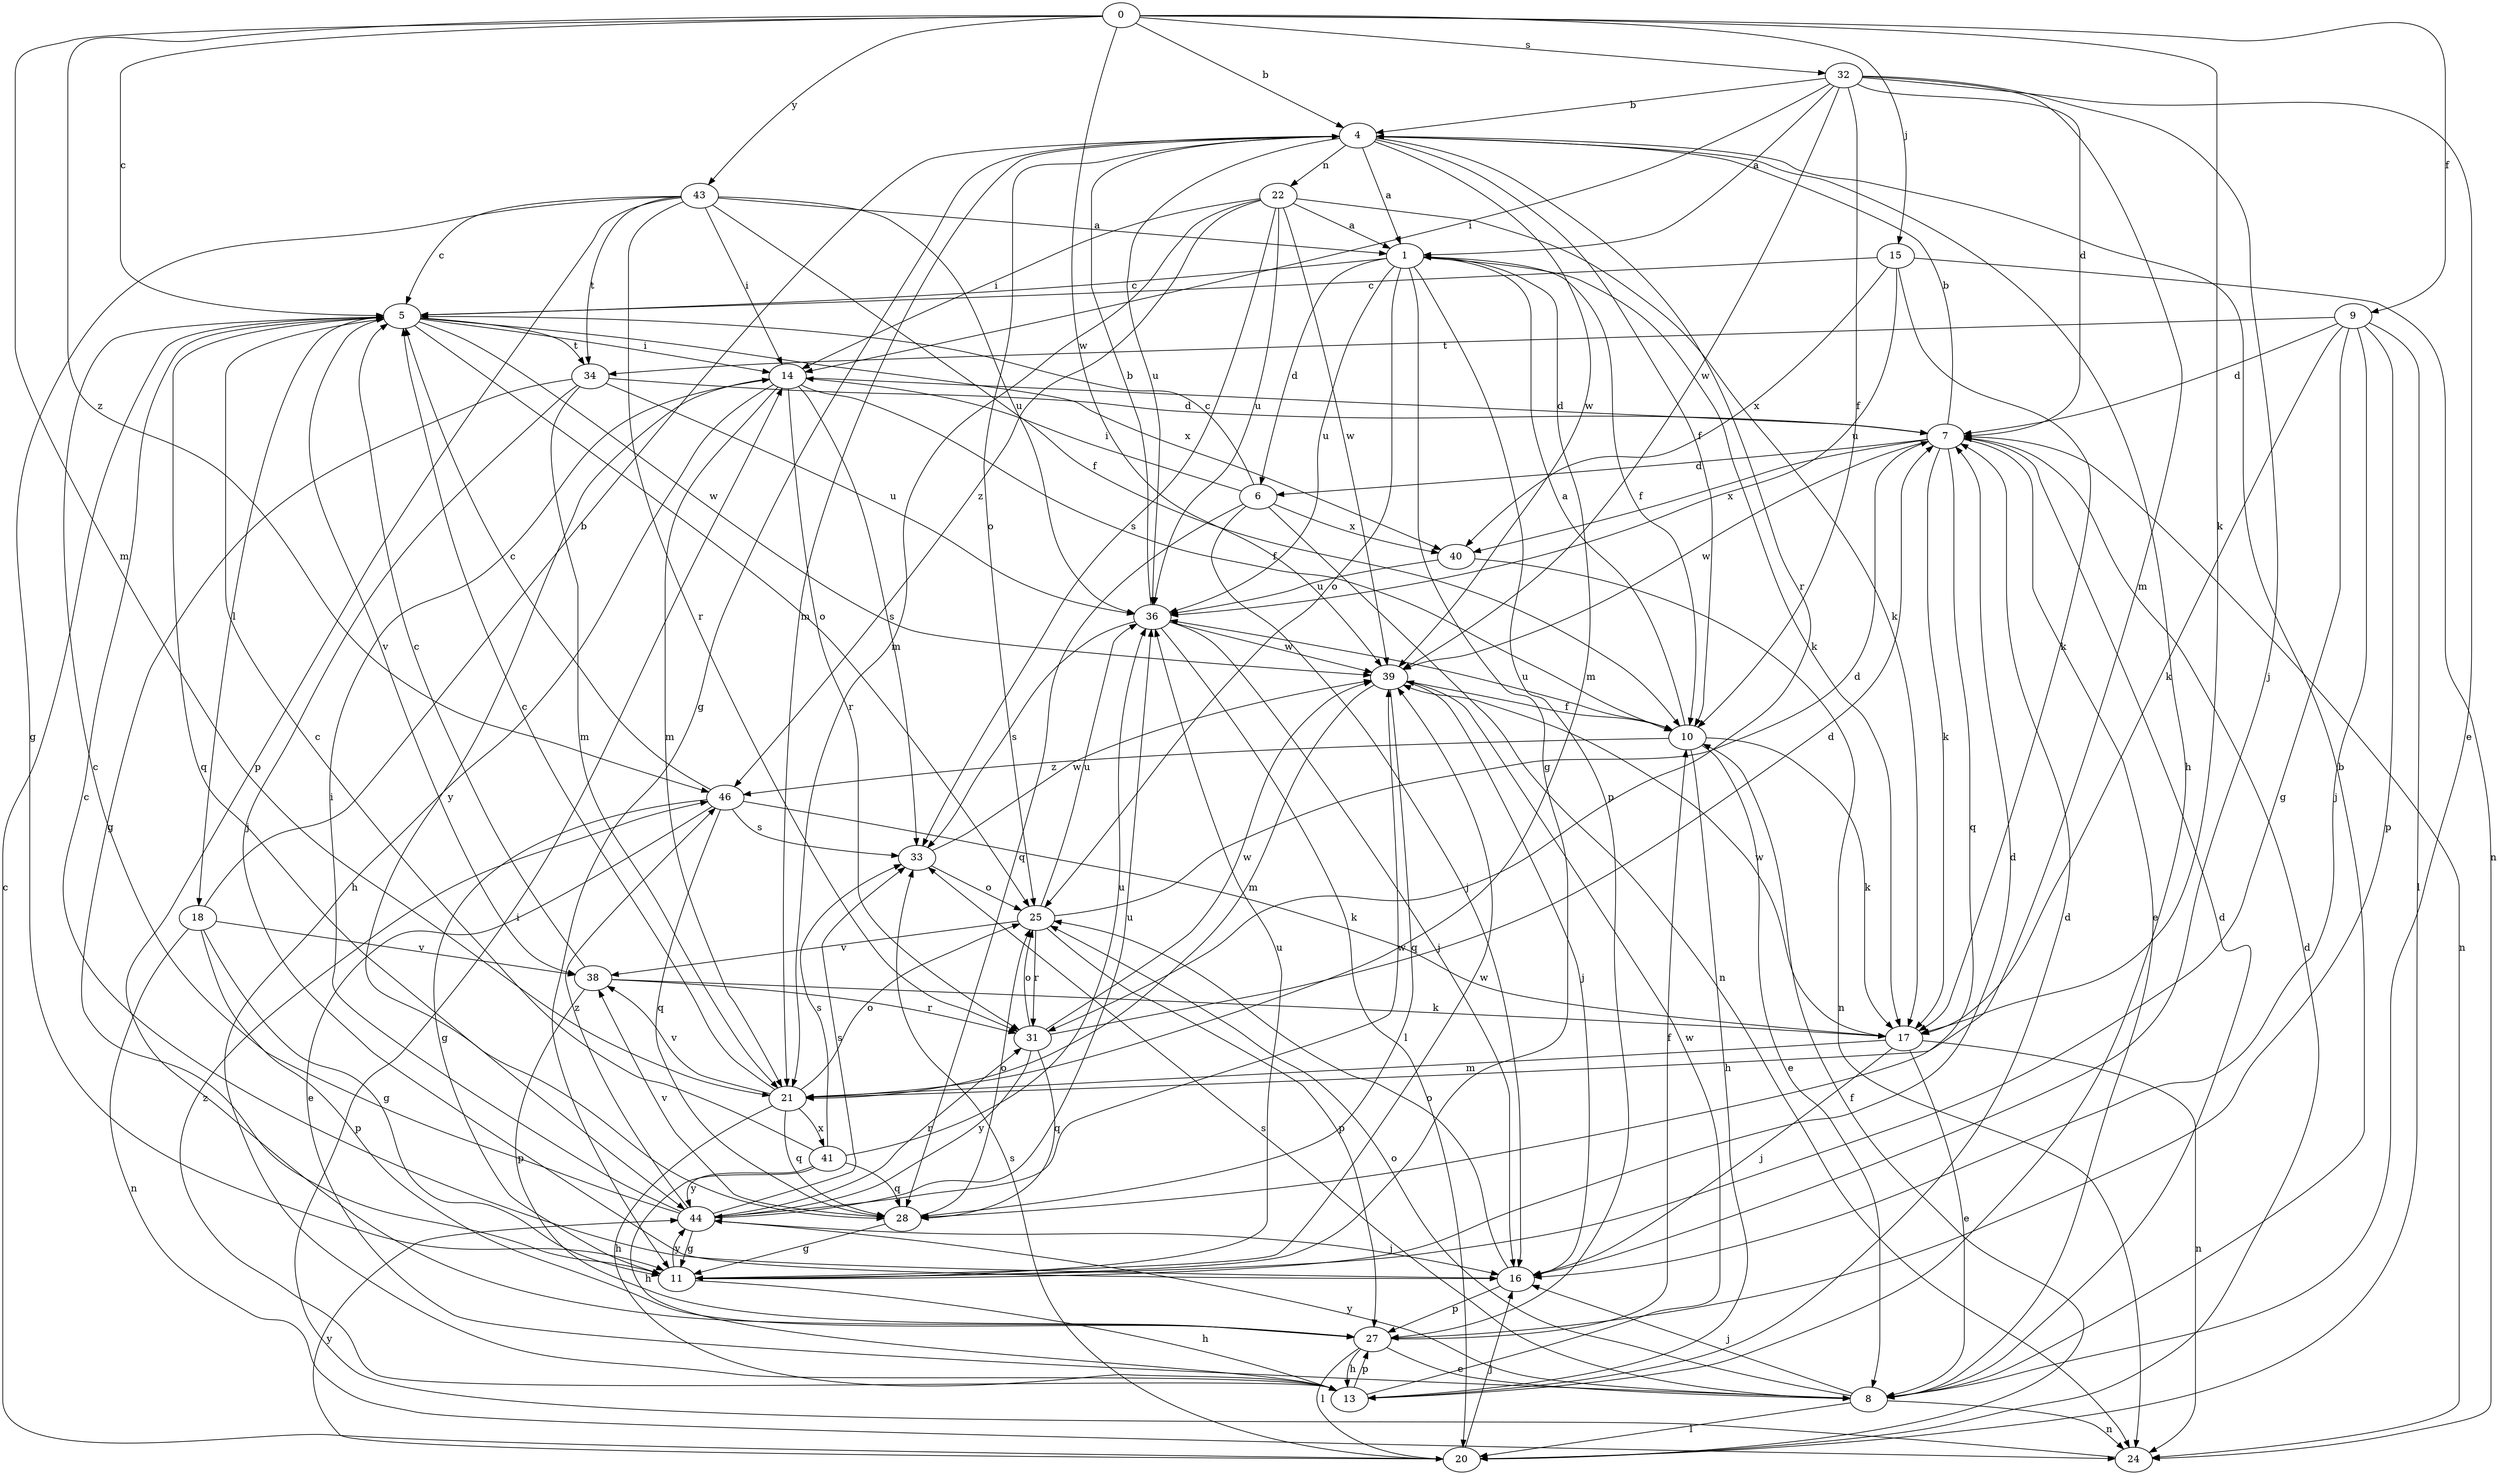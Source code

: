 strict digraph  {
0;
1;
4;
5;
6;
7;
8;
9;
10;
11;
13;
14;
15;
16;
17;
18;
20;
21;
22;
24;
25;
27;
28;
31;
32;
33;
34;
36;
38;
39;
40;
41;
43;
44;
46;
0 -> 4  [label=b];
0 -> 5  [label=c];
0 -> 9  [label=f];
0 -> 15  [label=j];
0 -> 17  [label=k];
0 -> 21  [label=m];
0 -> 32  [label=s];
0 -> 39  [label=w];
0 -> 43  [label=y];
0 -> 46  [label=z];
1 -> 5  [label=c];
1 -> 6  [label=d];
1 -> 10  [label=f];
1 -> 11  [label=g];
1 -> 17  [label=k];
1 -> 21  [label=m];
1 -> 25  [label=o];
1 -> 27  [label=p];
1 -> 36  [label=u];
4 -> 1  [label=a];
4 -> 10  [label=f];
4 -> 11  [label=g];
4 -> 13  [label=h];
4 -> 21  [label=m];
4 -> 22  [label=n];
4 -> 25  [label=o];
4 -> 31  [label=r];
4 -> 36  [label=u];
4 -> 39  [label=w];
5 -> 14  [label=i];
5 -> 18  [label=l];
5 -> 25  [label=o];
5 -> 28  [label=q];
5 -> 34  [label=t];
5 -> 38  [label=v];
5 -> 39  [label=w];
5 -> 40  [label=x];
6 -> 5  [label=c];
6 -> 14  [label=i];
6 -> 16  [label=j];
6 -> 24  [label=n];
6 -> 28  [label=q];
6 -> 40  [label=x];
7 -> 4  [label=b];
7 -> 6  [label=d];
7 -> 8  [label=e];
7 -> 17  [label=k];
7 -> 24  [label=n];
7 -> 28  [label=q];
7 -> 39  [label=w];
7 -> 40  [label=x];
8 -> 4  [label=b];
8 -> 7  [label=d];
8 -> 16  [label=j];
8 -> 20  [label=l];
8 -> 24  [label=n];
8 -> 25  [label=o];
8 -> 33  [label=s];
8 -> 44  [label=y];
9 -> 7  [label=d];
9 -> 11  [label=g];
9 -> 16  [label=j];
9 -> 17  [label=k];
9 -> 20  [label=l];
9 -> 27  [label=p];
9 -> 34  [label=t];
10 -> 1  [label=a];
10 -> 8  [label=e];
10 -> 13  [label=h];
10 -> 17  [label=k];
10 -> 36  [label=u];
10 -> 46  [label=z];
11 -> 7  [label=d];
11 -> 13  [label=h];
11 -> 36  [label=u];
11 -> 39  [label=w];
11 -> 44  [label=y];
13 -> 7  [label=d];
13 -> 27  [label=p];
13 -> 39  [label=w];
13 -> 46  [label=z];
14 -> 7  [label=d];
14 -> 10  [label=f];
14 -> 13  [label=h];
14 -> 21  [label=m];
14 -> 31  [label=r];
14 -> 33  [label=s];
14 -> 44  [label=y];
15 -> 5  [label=c];
15 -> 17  [label=k];
15 -> 24  [label=n];
15 -> 36  [label=u];
15 -> 40  [label=x];
16 -> 5  [label=c];
16 -> 25  [label=o];
16 -> 27  [label=p];
17 -> 8  [label=e];
17 -> 16  [label=j];
17 -> 21  [label=m];
17 -> 24  [label=n];
17 -> 39  [label=w];
18 -> 4  [label=b];
18 -> 11  [label=g];
18 -> 24  [label=n];
18 -> 27  [label=p];
18 -> 38  [label=v];
20 -> 5  [label=c];
20 -> 7  [label=d];
20 -> 10  [label=f];
20 -> 16  [label=j];
20 -> 33  [label=s];
20 -> 44  [label=y];
21 -> 5  [label=c];
21 -> 13  [label=h];
21 -> 25  [label=o];
21 -> 28  [label=q];
21 -> 38  [label=v];
21 -> 41  [label=x];
22 -> 1  [label=a];
22 -> 14  [label=i];
22 -> 17  [label=k];
22 -> 21  [label=m];
22 -> 33  [label=s];
22 -> 36  [label=u];
22 -> 39  [label=w];
22 -> 46  [label=z];
24 -> 14  [label=i];
25 -> 7  [label=d];
25 -> 27  [label=p];
25 -> 31  [label=r];
25 -> 36  [label=u];
25 -> 38  [label=v];
27 -> 8  [label=e];
27 -> 10  [label=f];
27 -> 13  [label=h];
27 -> 20  [label=l];
28 -> 11  [label=g];
28 -> 25  [label=o];
28 -> 38  [label=v];
31 -> 7  [label=d];
31 -> 25  [label=o];
31 -> 28  [label=q];
31 -> 39  [label=w];
31 -> 44  [label=y];
32 -> 1  [label=a];
32 -> 4  [label=b];
32 -> 7  [label=d];
32 -> 8  [label=e];
32 -> 10  [label=f];
32 -> 14  [label=i];
32 -> 16  [label=j];
32 -> 21  [label=m];
32 -> 39  [label=w];
33 -> 25  [label=o];
33 -> 39  [label=w];
34 -> 7  [label=d];
34 -> 11  [label=g];
34 -> 16  [label=j];
34 -> 21  [label=m];
34 -> 36  [label=u];
36 -> 4  [label=b];
36 -> 16  [label=j];
36 -> 20  [label=l];
36 -> 33  [label=s];
36 -> 39  [label=w];
38 -> 5  [label=c];
38 -> 17  [label=k];
38 -> 27  [label=p];
38 -> 31  [label=r];
39 -> 10  [label=f];
39 -> 16  [label=j];
39 -> 21  [label=m];
39 -> 28  [label=q];
40 -> 24  [label=n];
40 -> 36  [label=u];
41 -> 5  [label=c];
41 -> 13  [label=h];
41 -> 28  [label=q];
41 -> 33  [label=s];
41 -> 36  [label=u];
41 -> 44  [label=y];
43 -> 1  [label=a];
43 -> 5  [label=c];
43 -> 10  [label=f];
43 -> 11  [label=g];
43 -> 14  [label=i];
43 -> 27  [label=p];
43 -> 31  [label=r];
43 -> 34  [label=t];
43 -> 36  [label=u];
44 -> 5  [label=c];
44 -> 11  [label=g];
44 -> 14  [label=i];
44 -> 16  [label=j];
44 -> 31  [label=r];
44 -> 33  [label=s];
44 -> 36  [label=u];
44 -> 39  [label=w];
44 -> 46  [label=z];
46 -> 5  [label=c];
46 -> 8  [label=e];
46 -> 11  [label=g];
46 -> 17  [label=k];
46 -> 28  [label=q];
46 -> 33  [label=s];
}
